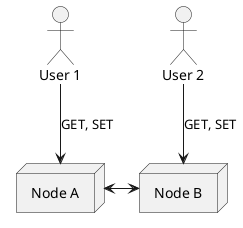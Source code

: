 @startuml

node "Node A" as NodeA
node "Node B" as NodeB

actor "User 1" as User1
actor "User 2" as User2

NodeA <-r-> NodeB

User1 -d-> NodeA : GET, SET
User2 -d-> NodeB : GET, SET

@enduml
